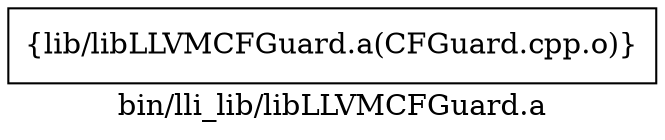 digraph "bin/lli_lib/libLLVMCFGuard.a" {
	label="bin/lli_lib/libLLVMCFGuard.a";
	rankdir=LR;

	Node0x5559b34d4498 [shape=record,shape=box,group=0,label="{lib/libLLVMCFGuard.a(CFGuard.cpp.o)}"];
}
